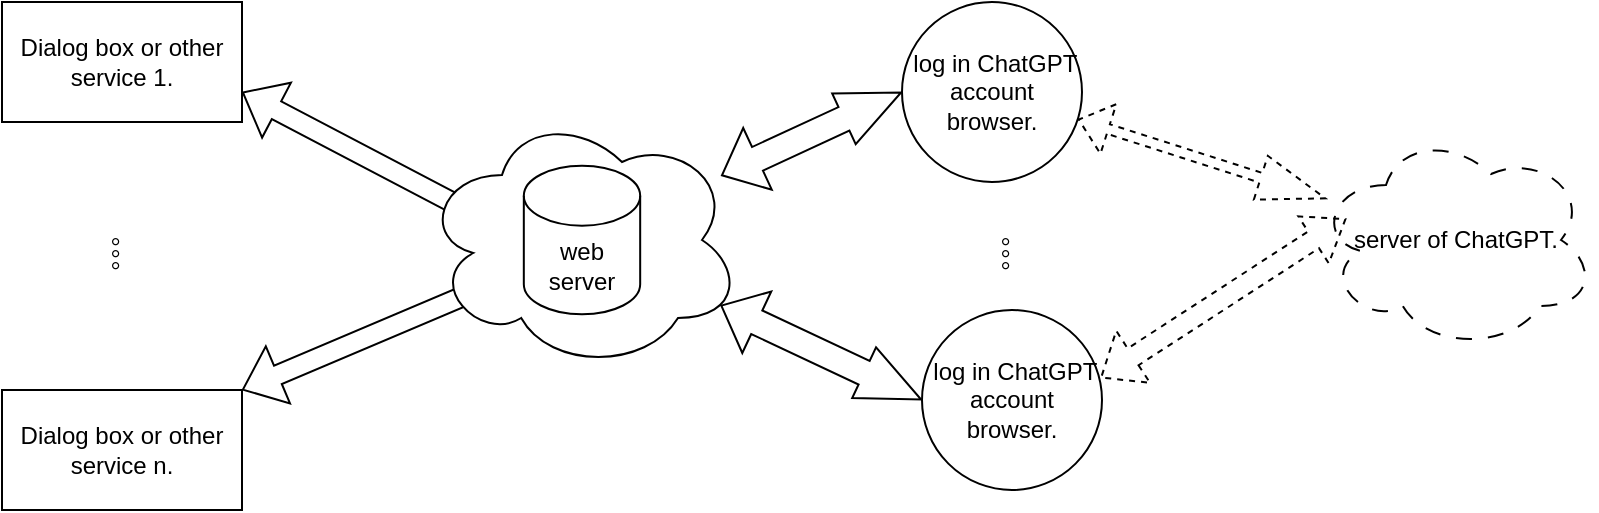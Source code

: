 <mxfile version="20.8.16" type="device"><diagram id="UVsP1goel_PraSD79yCX" name="第 1 页"><mxGraphModel dx="1036" dy="1783" grid="1" gridSize="10" guides="1" tooltips="1" connect="1" arrows="1" fold="1" page="1" pageScale="1" pageWidth="827" pageHeight="1169" math="0" shadow="0"><root><mxCell id="0"/><mxCell id="1" parent="0"/><mxCell id="BRg-6P46-TGbA44JB3Ti-7" value="" style="shape=flexArrow;endArrow=classic;startArrow=classic;html=1;rounded=0;width=13;startSize=6.19;endSize=10.16;endWidth=14;entryX=0;entryY=0.5;entryDx=0;entryDy=0;" parent="1" source="BRg-6P46-TGbA44JB3Ti-24" target="BRg-6P46-TGbA44JB3Ti-20" edge="1"><mxGeometry width="100" height="100" relative="1" as="geometry"><mxPoint x="420" y="220" as="sourcePoint"/><mxPoint x="140" y="350" as="targetPoint"/><Array as="points"/></mxGeometry></mxCell><mxCell id="BRg-6P46-TGbA44JB3Ti-12" value="Dialog box or other service 1." style="rounded=0;whiteSpace=wrap;html=1;" parent="1" vertex="1"><mxGeometry x="30" y="-674" width="120" height="60" as="geometry"/></mxCell><mxCell id="BRg-6P46-TGbA44JB3Ti-13" value="" style="shape=flexArrow;endArrow=classic;startArrow=classic;html=1;rounded=0;entryX=0;entryY=0.5;entryDx=0;entryDy=0;entryPerimeter=0;exitX=1;exitY=0.75;exitDx=0;exitDy=0;" parent="1" source="BRg-6P46-TGbA44JB3Ti-12" target="BRg-6P46-TGbA44JB3Ti-1" edge="1"><mxGeometry width="100" height="100" relative="1" as="geometry"><mxPoint x="200" y="300" as="sourcePoint"/><mxPoint x="341.421" y="200" as="targetPoint"/></mxGeometry></mxCell><mxCell id="BRg-6P46-TGbA44JB3Ti-16" value="server of ChatGPT." style="ellipse;shape=cloud;whiteSpace=wrap;html=1;dashed=1;dashPattern=8 8;" parent="1" vertex="1"><mxGeometry x="687" y="-610" width="140" height="110" as="geometry"/></mxCell><mxCell id="BRg-6P46-TGbA44JB3Ti-17" value="" style="shape=flexArrow;endArrow=classic;startArrow=classic;html=1;rounded=0;width=5;endSize=10.95;startSize=4.85;endWidth=17;dashed=1;" parent="1" source="BRg-6P46-TGbA44JB3Ti-20" target="BRg-6P46-TGbA44JB3Ti-16" edge="1"><mxGeometry width="100" height="100" relative="1" as="geometry"><mxPoint x="199.64" y="373.4" as="sourcePoint"/><mxPoint x="770" y="80" as="targetPoint"/><Array as="points"/></mxGeometry></mxCell><mxCell id="BRg-6P46-TGbA44JB3Ti-20" value="&amp;nbsp;log in ChatGPT account&lt;br&gt;browser." style="ellipse;whiteSpace=wrap;html=1;aspect=fixed;" parent="1" vertex="1"><mxGeometry x="480" y="-674" width="90" height="90" as="geometry"/></mxCell><mxCell id="ctR0sq3RiD7g-_bvMPfI-3" style="rounded=0;orthogonalLoop=1;jettySize=auto;html=1;startArrow=openAsync;startFill=0;shape=flexArrow;elbow=vertical;entryX=0;entryY=0;entryDx=0;entryDy=52.5;entryPerimeter=0;exitX=1;exitY=0;exitDx=0;exitDy=0;" parent="1" source="ctR0sq3RiD7g-_bvMPfI-2" target="BRg-6P46-TGbA44JB3Ti-1" edge="1"><mxGeometry relative="1" as="geometry"/></mxCell><mxCell id="ctR0sq3RiD7g-_bvMPfI-2" value="Dialog box or other service n." style="rounded=0;whiteSpace=wrap;html=1;" parent="1" vertex="1"><mxGeometry x="30" y="-480" width="120" height="60" as="geometry"/></mxCell><mxCell id="ctR0sq3RiD7g-_bvMPfI-4" value="" style="group" parent="1" vertex="1" connectable="0"><mxGeometry x="240" y="-620" width="160" height="130" as="geometry"/></mxCell><mxCell id="BRg-6P46-TGbA44JB3Ti-24" value="" style="ellipse;shape=cloud;whiteSpace=wrap;html=1;" parent="ctR0sq3RiD7g-_bvMPfI-4" vertex="1"><mxGeometry width="160" height="130" as="geometry"/></mxCell><mxCell id="BRg-6P46-TGbA44JB3Ti-1" value="web server" style="shape=cylinder3;whiteSpace=wrap;html=1;boundedLbl=1;backgroundOutline=1;size=15;" parent="ctR0sq3RiD7g-_bvMPfI-4" vertex="1"><mxGeometry x="50.909" y="27.857" width="58.182" height="74.286" as="geometry"/></mxCell><mxCell id="ctR0sq3RiD7g-_bvMPfI-7" value="。。。" style="text;html=1;align=center;verticalAlign=middle;resizable=0;points=[];autosize=1;strokeColor=none;fillColor=none;rotation=90;" parent="1" vertex="1"><mxGeometry x="60" y="-560" width="60" height="30" as="geometry"/></mxCell><mxCell id="sh1ui0XwD86WEzKY-tcx-2" value="" style="shape=flexArrow;endArrow=classic;startArrow=classic;html=1;rounded=0;width=13;startSize=6.19;endSize=10.16;endWidth=14;entryX=0;entryY=0.5;entryDx=0;entryDy=0;" edge="1" parent="1" source="BRg-6P46-TGbA44JB3Ti-24" target="sh1ui0XwD86WEzKY-tcx-3"><mxGeometry width="100" height="100" relative="1" as="geometry"><mxPoint x="390" y="-590" as="sourcePoint"/><mxPoint x="460" y="-510" as="targetPoint"/><Array as="points"/></mxGeometry></mxCell><mxCell id="sh1ui0XwD86WEzKY-tcx-3" value="&amp;nbsp;log in ChatGPT account&lt;br&gt;browser." style="ellipse;whiteSpace=wrap;html=1;aspect=fixed;" vertex="1" parent="1"><mxGeometry x="490" y="-520" width="90" height="90" as="geometry"/></mxCell><mxCell id="sh1ui0XwD86WEzKY-tcx-4" value="。。。" style="text;html=1;align=center;verticalAlign=middle;resizable=0;points=[];autosize=1;strokeColor=none;fillColor=none;rotation=90;" vertex="1" parent="1"><mxGeometry x="505" y="-560" width="60" height="30" as="geometry"/></mxCell><mxCell id="sh1ui0XwD86WEzKY-tcx-5" value="" style="shape=flexArrow;endArrow=classic;startArrow=classic;html=1;rounded=0;endWidth=17;exitX=0.991;exitY=0.378;exitDx=0;exitDy=0;exitPerimeter=0;dashed=1;" edge="1" parent="1" source="sh1ui0XwD86WEzKY-tcx-3"><mxGeometry width="100" height="100" relative="1" as="geometry"><mxPoint x="577.892" y="-605.388" as="sourcePoint"/><mxPoint x="702.141" y="-565.688" as="targetPoint"/><Array as="points"/></mxGeometry></mxCell></root></mxGraphModel></diagram></mxfile>